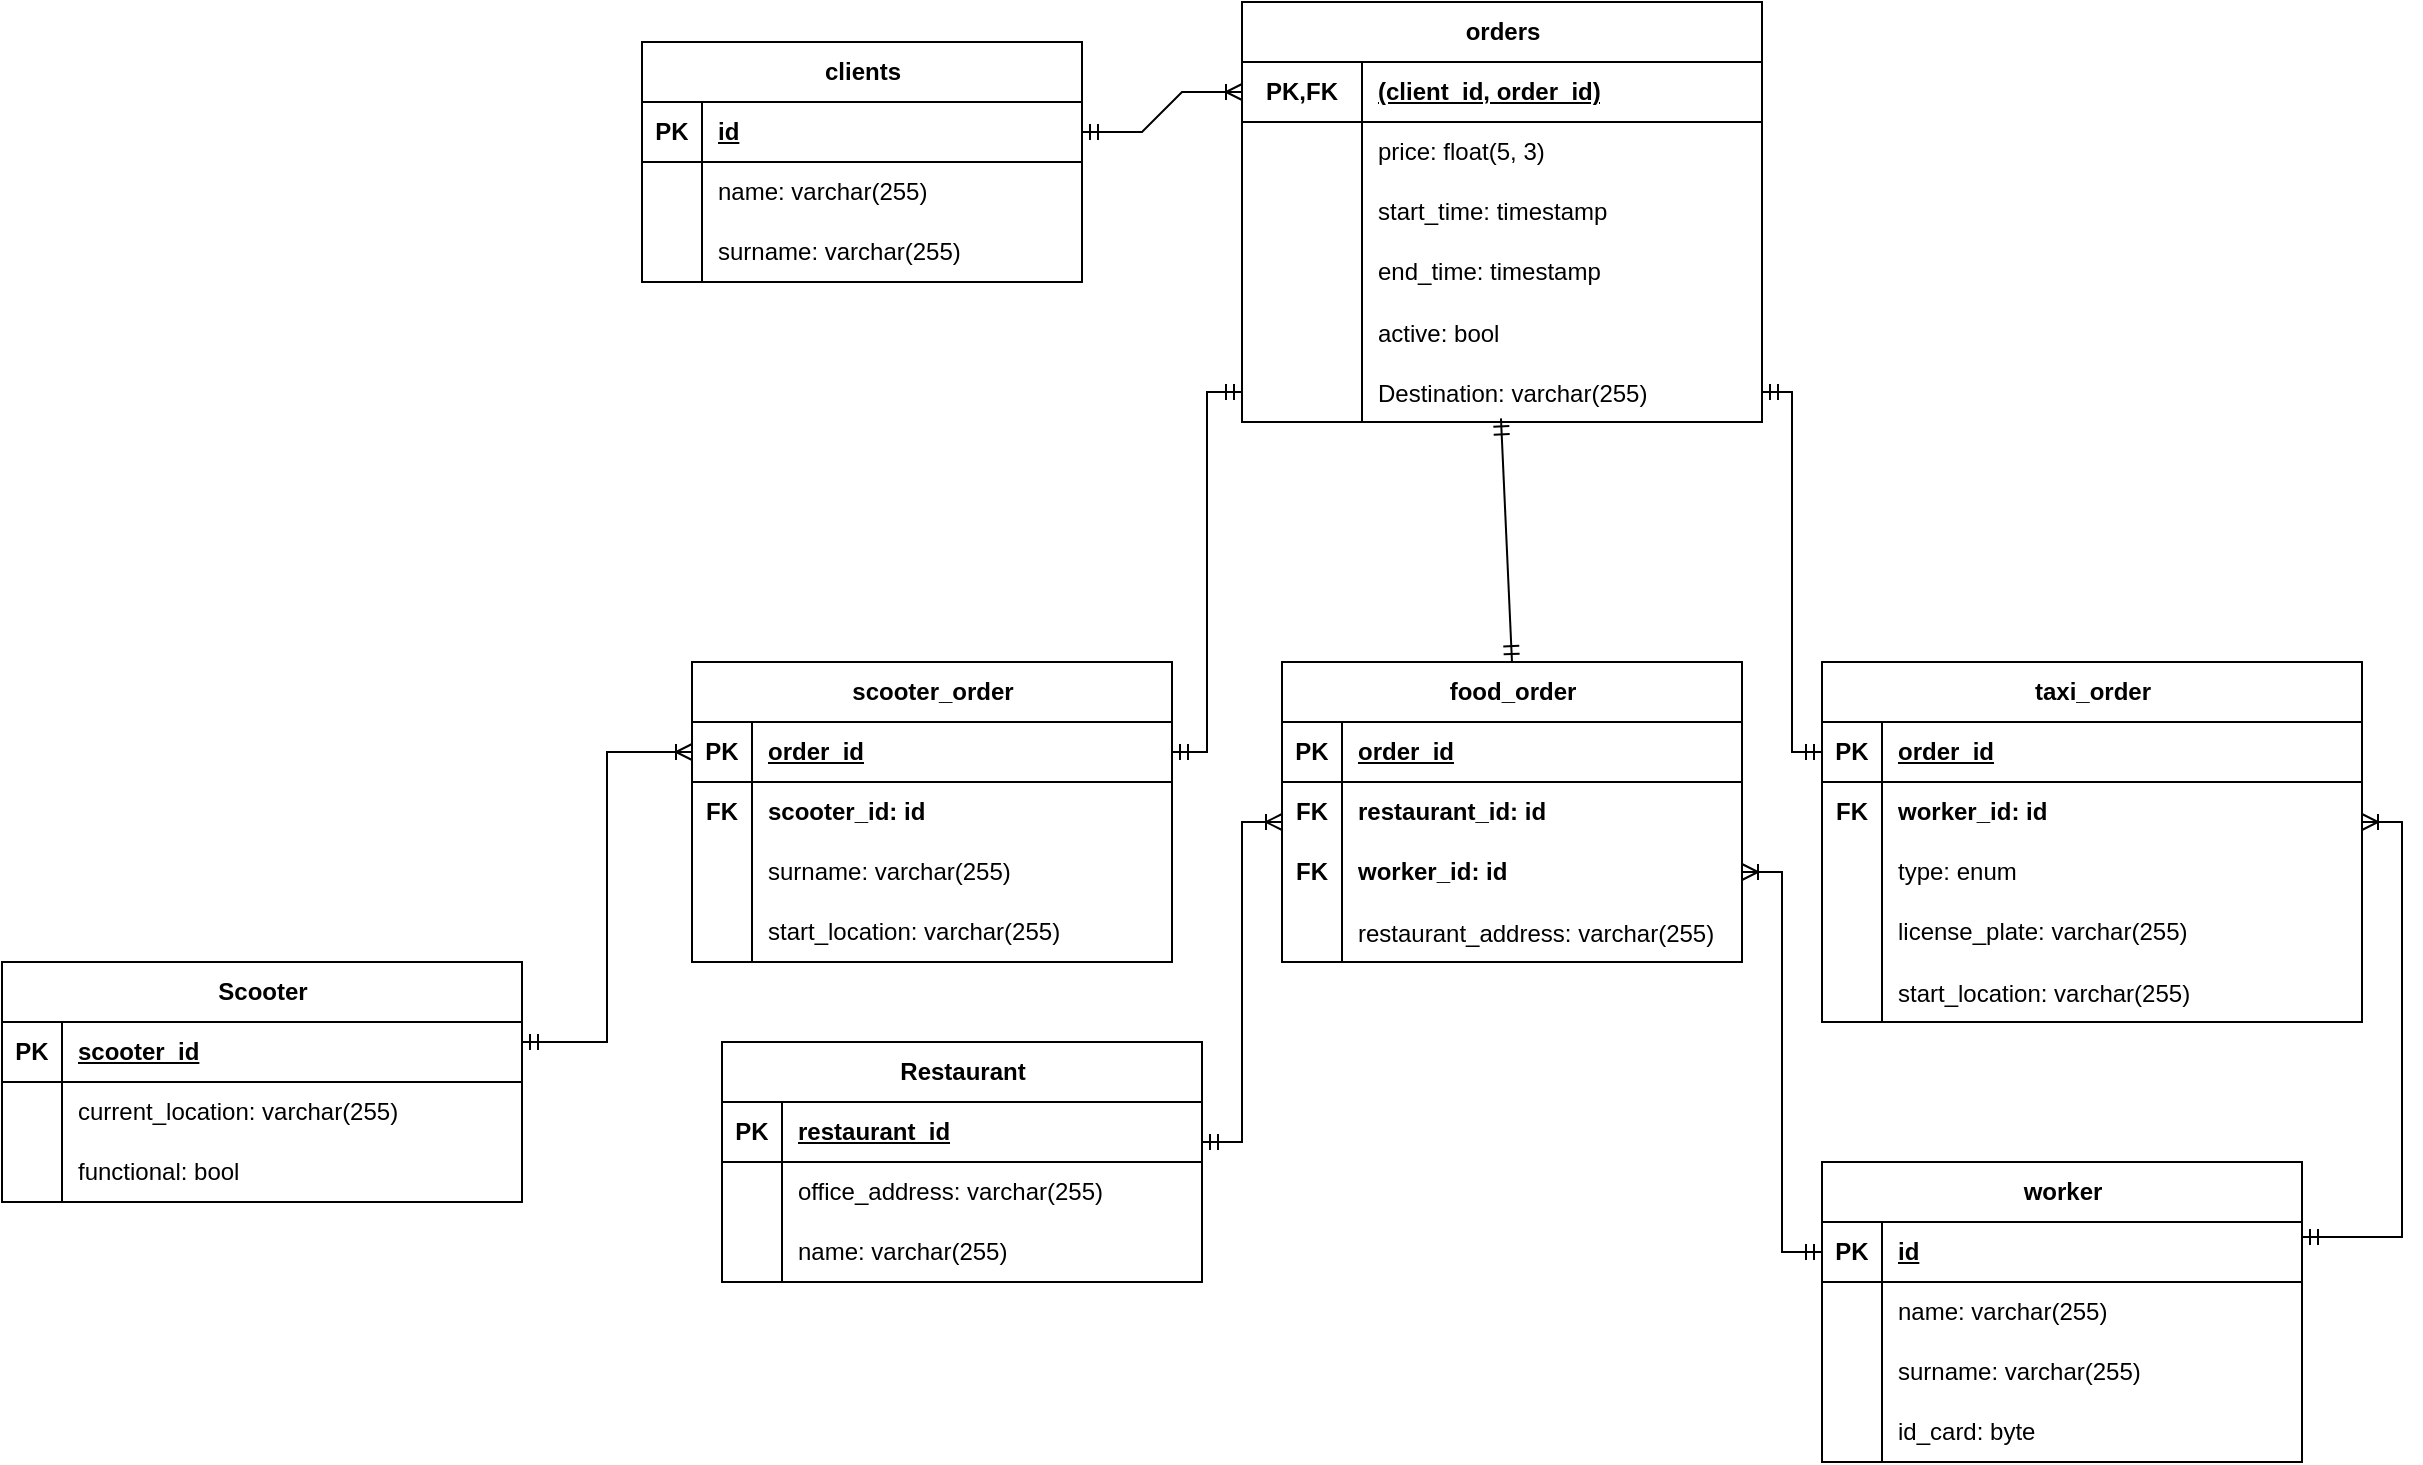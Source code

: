 <mxfile version="28.2.5">
  <diagram name="Page-1" id="EAHZrSqBlyqes8HUeqmr">
    <mxGraphModel dx="2197" dy="1157" grid="1" gridSize="10" guides="1" tooltips="1" connect="1" arrows="1" fold="1" page="1" pageScale="1" pageWidth="850" pageHeight="1100" math="0" shadow="0">
      <root>
        <mxCell id="0" />
        <mxCell id="1" parent="0" />
        <mxCell id="QbuPXV2xGlL4eEtmV7iY-1" value="clients" style="shape=table;startSize=30;container=1;collapsible=1;childLayout=tableLayout;fixedRows=1;rowLines=0;fontStyle=1;align=center;resizeLast=1;html=1;" vertex="1" parent="1">
          <mxGeometry x="160" y="90" width="220" height="120" as="geometry" />
        </mxCell>
        <mxCell id="QbuPXV2xGlL4eEtmV7iY-2" value="" style="shape=tableRow;horizontal=0;startSize=0;swimlaneHead=0;swimlaneBody=0;fillColor=none;collapsible=0;dropTarget=0;points=[[0,0.5],[1,0.5]];portConstraint=eastwest;top=0;left=0;right=0;bottom=1;" vertex="1" parent="QbuPXV2xGlL4eEtmV7iY-1">
          <mxGeometry y="30" width="220" height="30" as="geometry" />
        </mxCell>
        <mxCell id="QbuPXV2xGlL4eEtmV7iY-3" value="PK" style="shape=partialRectangle;connectable=0;fillColor=none;top=0;left=0;bottom=0;right=0;fontStyle=1;overflow=hidden;whiteSpace=wrap;html=1;" vertex="1" parent="QbuPXV2xGlL4eEtmV7iY-2">
          <mxGeometry width="30" height="30" as="geometry">
            <mxRectangle width="30" height="30" as="alternateBounds" />
          </mxGeometry>
        </mxCell>
        <mxCell id="QbuPXV2xGlL4eEtmV7iY-4" value="id" style="shape=partialRectangle;connectable=0;fillColor=none;top=0;left=0;bottom=0;right=0;align=left;spacingLeft=6;fontStyle=5;overflow=hidden;whiteSpace=wrap;html=1;" vertex="1" parent="QbuPXV2xGlL4eEtmV7iY-2">
          <mxGeometry x="30" width="190" height="30" as="geometry">
            <mxRectangle width="190" height="30" as="alternateBounds" />
          </mxGeometry>
        </mxCell>
        <mxCell id="QbuPXV2xGlL4eEtmV7iY-5" value="" style="shape=tableRow;horizontal=0;startSize=0;swimlaneHead=0;swimlaneBody=0;fillColor=none;collapsible=0;dropTarget=0;points=[[0,0.5],[1,0.5]];portConstraint=eastwest;top=0;left=0;right=0;bottom=0;" vertex="1" parent="QbuPXV2xGlL4eEtmV7iY-1">
          <mxGeometry y="60" width="220" height="30" as="geometry" />
        </mxCell>
        <mxCell id="QbuPXV2xGlL4eEtmV7iY-6" value="" style="shape=partialRectangle;connectable=0;fillColor=none;top=0;left=0;bottom=0;right=0;editable=1;overflow=hidden;whiteSpace=wrap;html=1;" vertex="1" parent="QbuPXV2xGlL4eEtmV7iY-5">
          <mxGeometry width="30" height="30" as="geometry">
            <mxRectangle width="30" height="30" as="alternateBounds" />
          </mxGeometry>
        </mxCell>
        <mxCell id="QbuPXV2xGlL4eEtmV7iY-7" value="name: varchar(255)" style="shape=partialRectangle;connectable=0;fillColor=none;top=0;left=0;bottom=0;right=0;align=left;spacingLeft=6;overflow=hidden;whiteSpace=wrap;html=1;" vertex="1" parent="QbuPXV2xGlL4eEtmV7iY-5">
          <mxGeometry x="30" width="190" height="30" as="geometry">
            <mxRectangle width="190" height="30" as="alternateBounds" />
          </mxGeometry>
        </mxCell>
        <mxCell id="QbuPXV2xGlL4eEtmV7iY-8" value="" style="shape=tableRow;horizontal=0;startSize=0;swimlaneHead=0;swimlaneBody=0;fillColor=none;collapsible=0;dropTarget=0;points=[[0,0.5],[1,0.5]];portConstraint=eastwest;top=0;left=0;right=0;bottom=0;" vertex="1" parent="QbuPXV2xGlL4eEtmV7iY-1">
          <mxGeometry y="90" width="220" height="30" as="geometry" />
        </mxCell>
        <mxCell id="QbuPXV2xGlL4eEtmV7iY-9" value="" style="shape=partialRectangle;connectable=0;fillColor=none;top=0;left=0;bottom=0;right=0;editable=1;overflow=hidden;whiteSpace=wrap;html=1;" vertex="1" parent="QbuPXV2xGlL4eEtmV7iY-8">
          <mxGeometry width="30" height="30" as="geometry">
            <mxRectangle width="30" height="30" as="alternateBounds" />
          </mxGeometry>
        </mxCell>
        <mxCell id="QbuPXV2xGlL4eEtmV7iY-10" value="surname: varchar(255)" style="shape=partialRectangle;connectable=0;fillColor=none;top=0;left=0;bottom=0;right=0;align=left;spacingLeft=6;overflow=hidden;whiteSpace=wrap;html=1;" vertex="1" parent="QbuPXV2xGlL4eEtmV7iY-8">
          <mxGeometry x="30" width="190" height="30" as="geometry">
            <mxRectangle width="190" height="30" as="alternateBounds" />
          </mxGeometry>
        </mxCell>
        <mxCell id="QbuPXV2xGlL4eEtmV7iY-14" value="orders" style="shape=table;startSize=30;container=1;collapsible=1;childLayout=tableLayout;fixedRows=1;rowLines=0;fontStyle=1;align=center;resizeLast=1;html=1;" vertex="1" parent="1">
          <mxGeometry x="460" y="70" width="260" height="210" as="geometry" />
        </mxCell>
        <mxCell id="QbuPXV2xGlL4eEtmV7iY-15" value="" style="shape=tableRow;horizontal=0;startSize=0;swimlaneHead=0;swimlaneBody=0;fillColor=none;collapsible=0;dropTarget=0;points=[[0,0.5],[1,0.5]];portConstraint=eastwest;top=0;left=0;right=0;bottom=1;" vertex="1" parent="QbuPXV2xGlL4eEtmV7iY-14">
          <mxGeometry y="30" width="260" height="30" as="geometry" />
        </mxCell>
        <mxCell id="QbuPXV2xGlL4eEtmV7iY-16" value="PK,FK" style="shape=partialRectangle;connectable=0;fillColor=none;top=0;left=0;bottom=0;right=0;fontStyle=1;overflow=hidden;whiteSpace=wrap;html=1;" vertex="1" parent="QbuPXV2xGlL4eEtmV7iY-15">
          <mxGeometry width="60" height="30" as="geometry">
            <mxRectangle width="60" height="30" as="alternateBounds" />
          </mxGeometry>
        </mxCell>
        <mxCell id="QbuPXV2xGlL4eEtmV7iY-17" value="(client_id, order_id)" style="shape=partialRectangle;connectable=0;fillColor=none;top=0;left=0;bottom=0;right=0;align=left;spacingLeft=6;fontStyle=5;overflow=hidden;whiteSpace=wrap;html=1;" vertex="1" parent="QbuPXV2xGlL4eEtmV7iY-15">
          <mxGeometry x="60" width="200" height="30" as="geometry">
            <mxRectangle width="200" height="30" as="alternateBounds" />
          </mxGeometry>
        </mxCell>
        <mxCell id="QbuPXV2xGlL4eEtmV7iY-18" value="" style="shape=tableRow;horizontal=0;startSize=0;swimlaneHead=0;swimlaneBody=0;fillColor=none;collapsible=0;dropTarget=0;points=[[0,0.5],[1,0.5]];portConstraint=eastwest;top=0;left=0;right=0;bottom=0;" vertex="1" parent="QbuPXV2xGlL4eEtmV7iY-14">
          <mxGeometry y="60" width="260" height="30" as="geometry" />
        </mxCell>
        <mxCell id="QbuPXV2xGlL4eEtmV7iY-19" value="" style="shape=partialRectangle;connectable=0;fillColor=none;top=0;left=0;bottom=0;right=0;editable=1;overflow=hidden;whiteSpace=wrap;html=1;" vertex="1" parent="QbuPXV2xGlL4eEtmV7iY-18">
          <mxGeometry width="60" height="30" as="geometry">
            <mxRectangle width="60" height="30" as="alternateBounds" />
          </mxGeometry>
        </mxCell>
        <mxCell id="QbuPXV2xGlL4eEtmV7iY-20" value="price: float(5, 3)" style="shape=partialRectangle;connectable=0;fillColor=none;top=0;left=0;bottom=0;right=0;align=left;spacingLeft=6;overflow=hidden;whiteSpace=wrap;html=1;" vertex="1" parent="QbuPXV2xGlL4eEtmV7iY-18">
          <mxGeometry x="60" width="200" height="30" as="geometry">
            <mxRectangle width="200" height="30" as="alternateBounds" />
          </mxGeometry>
        </mxCell>
        <mxCell id="QbuPXV2xGlL4eEtmV7iY-21" value="" style="shape=tableRow;horizontal=0;startSize=0;swimlaneHead=0;swimlaneBody=0;fillColor=none;collapsible=0;dropTarget=0;points=[[0,0.5],[1,0.5]];portConstraint=eastwest;top=0;left=0;right=0;bottom=0;" vertex="1" parent="QbuPXV2xGlL4eEtmV7iY-14">
          <mxGeometry y="90" width="260" height="30" as="geometry" />
        </mxCell>
        <mxCell id="QbuPXV2xGlL4eEtmV7iY-22" value="" style="shape=partialRectangle;connectable=0;fillColor=none;top=0;left=0;bottom=0;right=0;editable=1;overflow=hidden;whiteSpace=wrap;html=1;" vertex="1" parent="QbuPXV2xGlL4eEtmV7iY-21">
          <mxGeometry width="60" height="30" as="geometry">
            <mxRectangle width="60" height="30" as="alternateBounds" />
          </mxGeometry>
        </mxCell>
        <mxCell id="QbuPXV2xGlL4eEtmV7iY-23" value="start_time: timestamp" style="shape=partialRectangle;connectable=0;fillColor=none;top=0;left=0;bottom=0;right=0;align=left;spacingLeft=6;overflow=hidden;whiteSpace=wrap;html=1;" vertex="1" parent="QbuPXV2xGlL4eEtmV7iY-21">
          <mxGeometry x="60" width="200" height="30" as="geometry">
            <mxRectangle width="200" height="30" as="alternateBounds" />
          </mxGeometry>
        </mxCell>
        <mxCell id="QbuPXV2xGlL4eEtmV7iY-24" value="" style="shape=tableRow;horizontal=0;startSize=0;swimlaneHead=0;swimlaneBody=0;fillColor=none;collapsible=0;dropTarget=0;points=[[0,0.5],[1,0.5]];portConstraint=eastwest;top=0;left=0;right=0;bottom=0;" vertex="1" parent="QbuPXV2xGlL4eEtmV7iY-14">
          <mxGeometry y="120" width="260" height="30" as="geometry" />
        </mxCell>
        <mxCell id="QbuPXV2xGlL4eEtmV7iY-25" value="" style="shape=partialRectangle;connectable=0;fillColor=none;top=0;left=0;bottom=0;right=0;editable=1;overflow=hidden;whiteSpace=wrap;html=1;" vertex="1" parent="QbuPXV2xGlL4eEtmV7iY-24">
          <mxGeometry width="60" height="30" as="geometry">
            <mxRectangle width="60" height="30" as="alternateBounds" />
          </mxGeometry>
        </mxCell>
        <mxCell id="QbuPXV2xGlL4eEtmV7iY-26" value="end_time: timestamp" style="shape=partialRectangle;connectable=0;fillColor=none;top=0;left=0;bottom=0;right=0;align=left;spacingLeft=6;overflow=hidden;whiteSpace=wrap;html=1;" vertex="1" parent="QbuPXV2xGlL4eEtmV7iY-24">
          <mxGeometry x="60" width="200" height="30" as="geometry">
            <mxRectangle width="200" height="30" as="alternateBounds" />
          </mxGeometry>
        </mxCell>
        <mxCell id="QbuPXV2xGlL4eEtmV7iY-30" value="" style="shape=tableRow;horizontal=0;startSize=0;swimlaneHead=0;swimlaneBody=0;fillColor=none;collapsible=0;dropTarget=0;points=[[0,0.5],[1,0.5]];portConstraint=eastwest;top=0;left=0;right=0;bottom=0;" vertex="1" parent="QbuPXV2xGlL4eEtmV7iY-14">
          <mxGeometry y="150" width="260" height="30" as="geometry" />
        </mxCell>
        <mxCell id="QbuPXV2xGlL4eEtmV7iY-31" value="" style="shape=partialRectangle;connectable=0;fillColor=none;top=0;left=0;bottom=0;right=0;editable=1;overflow=hidden;" vertex="1" parent="QbuPXV2xGlL4eEtmV7iY-30">
          <mxGeometry width="60" height="30" as="geometry">
            <mxRectangle width="60" height="30" as="alternateBounds" />
          </mxGeometry>
        </mxCell>
        <mxCell id="QbuPXV2xGlL4eEtmV7iY-32" value="active: bool" style="shape=partialRectangle;connectable=0;fillColor=none;top=0;left=0;bottom=0;right=0;align=left;spacingLeft=6;overflow=hidden;fontStyle=0" vertex="1" parent="QbuPXV2xGlL4eEtmV7iY-30">
          <mxGeometry x="60" width="200" height="30" as="geometry">
            <mxRectangle width="200" height="30" as="alternateBounds" />
          </mxGeometry>
        </mxCell>
        <mxCell id="QbuPXV2xGlL4eEtmV7iY-52" value="" style="shape=tableRow;horizontal=0;startSize=0;swimlaneHead=0;swimlaneBody=0;fillColor=none;collapsible=0;dropTarget=0;points=[[0,0.5],[1,0.5]];portConstraint=eastwest;top=0;left=0;right=0;bottom=0;" vertex="1" parent="QbuPXV2xGlL4eEtmV7iY-14">
          <mxGeometry y="180" width="260" height="30" as="geometry" />
        </mxCell>
        <mxCell id="QbuPXV2xGlL4eEtmV7iY-53" value="" style="shape=partialRectangle;connectable=0;fillColor=none;top=0;left=0;bottom=0;right=0;editable=1;overflow=hidden;" vertex="1" parent="QbuPXV2xGlL4eEtmV7iY-52">
          <mxGeometry width="60" height="30" as="geometry">
            <mxRectangle width="60" height="30" as="alternateBounds" />
          </mxGeometry>
        </mxCell>
        <mxCell id="QbuPXV2xGlL4eEtmV7iY-54" value="Destination: varchar(255)" style="shape=partialRectangle;connectable=0;fillColor=none;top=0;left=0;bottom=0;right=0;align=left;spacingLeft=6;overflow=hidden;fontStyle=0" vertex="1" parent="QbuPXV2xGlL4eEtmV7iY-52">
          <mxGeometry x="60" width="200" height="30" as="geometry">
            <mxRectangle width="200" height="30" as="alternateBounds" />
          </mxGeometry>
        </mxCell>
        <mxCell id="QbuPXV2xGlL4eEtmV7iY-33" value="" style="edgeStyle=entityRelationEdgeStyle;fontSize=12;html=1;endArrow=ERoneToMany;startArrow=ERmandOne;rounded=0;exitX=1;exitY=0.5;exitDx=0;exitDy=0;entryX=0;entryY=0.5;entryDx=0;entryDy=0;" edge="1" parent="1" source="QbuPXV2xGlL4eEtmV7iY-2" target="QbuPXV2xGlL4eEtmV7iY-15">
          <mxGeometry width="100" height="100" relative="1" as="geometry">
            <mxPoint x="420" y="180" as="sourcePoint" />
            <mxPoint x="440" y="160" as="targetPoint" />
          </mxGeometry>
        </mxCell>
        <mxCell id="QbuPXV2xGlL4eEtmV7iY-36" value="food_order" style="shape=table;startSize=30;container=1;collapsible=1;childLayout=tableLayout;fixedRows=1;rowLines=0;fontStyle=1;align=center;resizeLast=1;html=1;" vertex="1" parent="1">
          <mxGeometry x="480" y="400" width="230" height="150" as="geometry" />
        </mxCell>
        <mxCell id="QbuPXV2xGlL4eEtmV7iY-37" value="" style="shape=tableRow;horizontal=0;startSize=0;swimlaneHead=0;swimlaneBody=0;fillColor=none;collapsible=0;dropTarget=0;points=[[0,0.5],[1,0.5]];portConstraint=eastwest;top=0;left=0;right=0;bottom=1;" vertex="1" parent="QbuPXV2xGlL4eEtmV7iY-36">
          <mxGeometry y="30" width="230" height="30" as="geometry" />
        </mxCell>
        <mxCell id="QbuPXV2xGlL4eEtmV7iY-38" value="PK" style="shape=partialRectangle;connectable=0;fillColor=none;top=0;left=0;bottom=0;right=0;fontStyle=1;overflow=hidden;whiteSpace=wrap;html=1;" vertex="1" parent="QbuPXV2xGlL4eEtmV7iY-37">
          <mxGeometry width="30.0" height="30" as="geometry">
            <mxRectangle width="30.0" height="30" as="alternateBounds" />
          </mxGeometry>
        </mxCell>
        <mxCell id="QbuPXV2xGlL4eEtmV7iY-39" value="order_id" style="shape=partialRectangle;connectable=0;fillColor=none;top=0;left=0;bottom=0;right=0;align=left;spacingLeft=6;fontStyle=5;overflow=hidden;whiteSpace=wrap;html=1;" vertex="1" parent="QbuPXV2xGlL4eEtmV7iY-37">
          <mxGeometry x="30.0" width="200.0" height="30" as="geometry">
            <mxRectangle width="200.0" height="30" as="alternateBounds" />
          </mxGeometry>
        </mxCell>
        <mxCell id="QbuPXV2xGlL4eEtmV7iY-40" value="" style="shape=tableRow;horizontal=0;startSize=0;swimlaneHead=0;swimlaneBody=0;fillColor=none;collapsible=0;dropTarget=0;points=[[0,0.5],[1,0.5]];portConstraint=eastwest;top=0;left=0;right=0;bottom=0;fontStyle=1" vertex="1" parent="QbuPXV2xGlL4eEtmV7iY-36">
          <mxGeometry y="60" width="230" height="30" as="geometry" />
        </mxCell>
        <mxCell id="QbuPXV2xGlL4eEtmV7iY-41" value="FK" style="shape=partialRectangle;connectable=0;fillColor=none;top=0;left=0;bottom=0;right=0;editable=1;overflow=hidden;whiteSpace=wrap;html=1;fontStyle=1" vertex="1" parent="QbuPXV2xGlL4eEtmV7iY-40">
          <mxGeometry width="30.0" height="30" as="geometry">
            <mxRectangle width="30.0" height="30" as="alternateBounds" />
          </mxGeometry>
        </mxCell>
        <mxCell id="QbuPXV2xGlL4eEtmV7iY-42" value="&lt;span&gt;restaurant_id: id&lt;/span&gt;" style="shape=partialRectangle;connectable=0;fillColor=none;top=0;left=0;bottom=0;right=0;align=left;spacingLeft=6;overflow=hidden;whiteSpace=wrap;html=1;fontStyle=1" vertex="1" parent="QbuPXV2xGlL4eEtmV7iY-40">
          <mxGeometry x="30.0" width="200.0" height="30" as="geometry">
            <mxRectangle width="200.0" height="30" as="alternateBounds" />
          </mxGeometry>
        </mxCell>
        <mxCell id="QbuPXV2xGlL4eEtmV7iY-43" value="" style="shape=tableRow;horizontal=0;startSize=0;swimlaneHead=0;swimlaneBody=0;fillColor=none;collapsible=0;dropTarget=0;points=[[0,0.5],[1,0.5]];portConstraint=eastwest;top=0;left=0;right=0;bottom=0;" vertex="1" parent="QbuPXV2xGlL4eEtmV7iY-36">
          <mxGeometry y="90" width="230" height="30" as="geometry" />
        </mxCell>
        <mxCell id="QbuPXV2xGlL4eEtmV7iY-44" value="&lt;b&gt;FK&lt;/b&gt;" style="shape=partialRectangle;connectable=0;fillColor=none;top=0;left=0;bottom=0;right=0;editable=1;overflow=hidden;whiteSpace=wrap;html=1;" vertex="1" parent="QbuPXV2xGlL4eEtmV7iY-43">
          <mxGeometry width="30.0" height="30" as="geometry">
            <mxRectangle width="30.0" height="30" as="alternateBounds" />
          </mxGeometry>
        </mxCell>
        <mxCell id="QbuPXV2xGlL4eEtmV7iY-45" value="&lt;b&gt;worker_id: id&lt;/b&gt;" style="shape=partialRectangle;connectable=0;fillColor=none;top=0;left=0;bottom=0;right=0;align=left;spacingLeft=6;overflow=hidden;whiteSpace=wrap;html=1;" vertex="1" parent="QbuPXV2xGlL4eEtmV7iY-43">
          <mxGeometry x="30.0" width="200.0" height="30" as="geometry">
            <mxRectangle width="200.0" height="30" as="alternateBounds" />
          </mxGeometry>
        </mxCell>
        <mxCell id="QbuPXV2xGlL4eEtmV7iY-128" value="" style="shape=tableRow;horizontal=0;startSize=0;swimlaneHead=0;swimlaneBody=0;fillColor=none;collapsible=0;dropTarget=0;points=[[0,0.5],[1,0.5]];portConstraint=eastwest;top=0;left=0;right=0;bottom=0;" vertex="1" parent="QbuPXV2xGlL4eEtmV7iY-36">
          <mxGeometry y="120" width="230" height="30" as="geometry" />
        </mxCell>
        <mxCell id="QbuPXV2xGlL4eEtmV7iY-129" value="" style="shape=partialRectangle;connectable=0;fillColor=none;top=0;left=0;bottom=0;right=0;editable=1;overflow=hidden;" vertex="1" parent="QbuPXV2xGlL4eEtmV7iY-128">
          <mxGeometry width="30.0" height="30" as="geometry">
            <mxRectangle width="30.0" height="30" as="alternateBounds" />
          </mxGeometry>
        </mxCell>
        <mxCell id="QbuPXV2xGlL4eEtmV7iY-130" value="restaurant_address: varchar(255)" style="shape=partialRectangle;connectable=0;fillColor=none;top=0;left=0;bottom=0;right=0;align=left;spacingLeft=6;overflow=hidden;" vertex="1" parent="QbuPXV2xGlL4eEtmV7iY-128">
          <mxGeometry x="30.0" width="200.0" height="30" as="geometry">
            <mxRectangle width="200.0" height="30" as="alternateBounds" />
          </mxGeometry>
        </mxCell>
        <mxCell id="QbuPXV2xGlL4eEtmV7iY-56" value="scooter_order" style="shape=table;startSize=30;container=1;collapsible=1;childLayout=tableLayout;fixedRows=1;rowLines=0;fontStyle=1;align=center;resizeLast=1;html=1;" vertex="1" parent="1">
          <mxGeometry x="185" y="400" width="240" height="150" as="geometry" />
        </mxCell>
        <mxCell id="QbuPXV2xGlL4eEtmV7iY-57" value="" style="shape=tableRow;horizontal=0;startSize=0;swimlaneHead=0;swimlaneBody=0;fillColor=none;collapsible=0;dropTarget=0;points=[[0,0.5],[1,0.5]];portConstraint=eastwest;top=0;left=0;right=0;bottom=1;" vertex="1" parent="QbuPXV2xGlL4eEtmV7iY-56">
          <mxGeometry y="30" width="240" height="30" as="geometry" />
        </mxCell>
        <mxCell id="QbuPXV2xGlL4eEtmV7iY-58" value="PK" style="shape=partialRectangle;connectable=0;fillColor=none;top=0;left=0;bottom=0;right=0;fontStyle=1;overflow=hidden;whiteSpace=wrap;html=1;" vertex="1" parent="QbuPXV2xGlL4eEtmV7iY-57">
          <mxGeometry width="30" height="30" as="geometry">
            <mxRectangle width="30" height="30" as="alternateBounds" />
          </mxGeometry>
        </mxCell>
        <mxCell id="QbuPXV2xGlL4eEtmV7iY-59" value="order_id" style="shape=partialRectangle;connectable=0;fillColor=none;top=0;left=0;bottom=0;right=0;align=left;spacingLeft=6;fontStyle=5;overflow=hidden;whiteSpace=wrap;html=1;" vertex="1" parent="QbuPXV2xGlL4eEtmV7iY-57">
          <mxGeometry x="30" width="210" height="30" as="geometry">
            <mxRectangle width="210" height="30" as="alternateBounds" />
          </mxGeometry>
        </mxCell>
        <mxCell id="QbuPXV2xGlL4eEtmV7iY-60" value="" style="shape=tableRow;horizontal=0;startSize=0;swimlaneHead=0;swimlaneBody=0;fillColor=none;collapsible=0;dropTarget=0;points=[[0,0.5],[1,0.5]];portConstraint=eastwest;top=0;left=0;right=0;bottom=0;" vertex="1" parent="QbuPXV2xGlL4eEtmV7iY-56">
          <mxGeometry y="60" width="240" height="30" as="geometry" />
        </mxCell>
        <mxCell id="QbuPXV2xGlL4eEtmV7iY-61" value="FK" style="shape=partialRectangle;connectable=0;fillColor=none;top=0;left=0;bottom=0;right=0;editable=1;overflow=hidden;whiteSpace=wrap;html=1;fontStyle=1" vertex="1" parent="QbuPXV2xGlL4eEtmV7iY-60">
          <mxGeometry width="30" height="30" as="geometry">
            <mxRectangle width="30" height="30" as="alternateBounds" />
          </mxGeometry>
        </mxCell>
        <mxCell id="QbuPXV2xGlL4eEtmV7iY-62" value="scooter_id: id" style="shape=partialRectangle;connectable=0;fillColor=none;top=0;left=0;bottom=0;right=0;align=left;spacingLeft=6;overflow=hidden;whiteSpace=wrap;html=1;fontStyle=1" vertex="1" parent="QbuPXV2xGlL4eEtmV7iY-60">
          <mxGeometry x="30" width="210" height="30" as="geometry">
            <mxRectangle width="210" height="30" as="alternateBounds" />
          </mxGeometry>
        </mxCell>
        <mxCell id="QbuPXV2xGlL4eEtmV7iY-63" value="" style="shape=tableRow;horizontal=0;startSize=0;swimlaneHead=0;swimlaneBody=0;fillColor=none;collapsible=0;dropTarget=0;points=[[0,0.5],[1,0.5]];portConstraint=eastwest;top=0;left=0;right=0;bottom=0;" vertex="1" parent="QbuPXV2xGlL4eEtmV7iY-56">
          <mxGeometry y="90" width="240" height="30" as="geometry" />
        </mxCell>
        <mxCell id="QbuPXV2xGlL4eEtmV7iY-64" value="" style="shape=partialRectangle;connectable=0;fillColor=none;top=0;left=0;bottom=0;right=0;editable=1;overflow=hidden;whiteSpace=wrap;html=1;" vertex="1" parent="QbuPXV2xGlL4eEtmV7iY-63">
          <mxGeometry width="30" height="30" as="geometry">
            <mxRectangle width="30" height="30" as="alternateBounds" />
          </mxGeometry>
        </mxCell>
        <mxCell id="QbuPXV2xGlL4eEtmV7iY-65" value="surname: varchar(255)" style="shape=partialRectangle;connectable=0;fillColor=none;top=0;left=0;bottom=0;right=0;align=left;spacingLeft=6;overflow=hidden;whiteSpace=wrap;html=1;" vertex="1" parent="QbuPXV2xGlL4eEtmV7iY-63">
          <mxGeometry x="30" width="210" height="30" as="geometry">
            <mxRectangle width="210" height="30" as="alternateBounds" />
          </mxGeometry>
        </mxCell>
        <mxCell id="QbuPXV2xGlL4eEtmV7iY-66" value="" style="shape=tableRow;horizontal=0;startSize=0;swimlaneHead=0;swimlaneBody=0;fillColor=none;collapsible=0;dropTarget=0;points=[[0,0.5],[1,0.5]];portConstraint=eastwest;top=0;left=0;right=0;bottom=0;" vertex="1" parent="QbuPXV2xGlL4eEtmV7iY-56">
          <mxGeometry y="120" width="240" height="30" as="geometry" />
        </mxCell>
        <mxCell id="QbuPXV2xGlL4eEtmV7iY-67" value="" style="shape=partialRectangle;connectable=0;fillColor=none;top=0;left=0;bottom=0;right=0;editable=1;overflow=hidden;whiteSpace=wrap;html=1;" vertex="1" parent="QbuPXV2xGlL4eEtmV7iY-66">
          <mxGeometry width="30" height="30" as="geometry">
            <mxRectangle width="30" height="30" as="alternateBounds" />
          </mxGeometry>
        </mxCell>
        <mxCell id="QbuPXV2xGlL4eEtmV7iY-68" value="start_location: varchar(255)" style="shape=partialRectangle;connectable=0;fillColor=none;top=0;left=0;bottom=0;right=0;align=left;spacingLeft=6;overflow=hidden;whiteSpace=wrap;html=1;" vertex="1" parent="QbuPXV2xGlL4eEtmV7iY-66">
          <mxGeometry x="30" width="210" height="30" as="geometry">
            <mxRectangle width="210" height="30" as="alternateBounds" />
          </mxGeometry>
        </mxCell>
        <mxCell id="QbuPXV2xGlL4eEtmV7iY-69" value="taxi_order" style="shape=table;startSize=30;container=1;collapsible=1;childLayout=tableLayout;fixedRows=1;rowLines=0;fontStyle=1;align=center;resizeLast=1;html=1;" vertex="1" parent="1">
          <mxGeometry x="750" y="400" width="270.0" height="180" as="geometry" />
        </mxCell>
        <mxCell id="QbuPXV2xGlL4eEtmV7iY-70" value="" style="shape=tableRow;horizontal=0;startSize=0;swimlaneHead=0;swimlaneBody=0;fillColor=none;collapsible=0;dropTarget=0;points=[[0,0.5],[1,0.5]];portConstraint=eastwest;top=0;left=0;right=0;bottom=1;" vertex="1" parent="QbuPXV2xGlL4eEtmV7iY-69">
          <mxGeometry y="30" width="270.0" height="30" as="geometry" />
        </mxCell>
        <mxCell id="QbuPXV2xGlL4eEtmV7iY-71" value="PK" style="shape=partialRectangle;connectable=0;fillColor=none;top=0;left=0;bottom=0;right=0;fontStyle=1;overflow=hidden;whiteSpace=wrap;html=1;" vertex="1" parent="QbuPXV2xGlL4eEtmV7iY-70">
          <mxGeometry width="30" height="30" as="geometry">
            <mxRectangle width="30" height="30" as="alternateBounds" />
          </mxGeometry>
        </mxCell>
        <mxCell id="QbuPXV2xGlL4eEtmV7iY-72" value="order_id" style="shape=partialRectangle;connectable=0;fillColor=none;top=0;left=0;bottom=0;right=0;align=left;spacingLeft=6;fontStyle=5;overflow=hidden;whiteSpace=wrap;html=1;" vertex="1" parent="QbuPXV2xGlL4eEtmV7iY-70">
          <mxGeometry x="30" width="240.0" height="30" as="geometry">
            <mxRectangle width="240.0" height="30" as="alternateBounds" />
          </mxGeometry>
        </mxCell>
        <mxCell id="QbuPXV2xGlL4eEtmV7iY-73" value="" style="shape=tableRow;horizontal=0;startSize=0;swimlaneHead=0;swimlaneBody=0;fillColor=none;collapsible=0;dropTarget=0;points=[[0,0.5],[1,0.5]];portConstraint=eastwest;top=0;left=0;right=0;bottom=0;fontStyle=1" vertex="1" parent="QbuPXV2xGlL4eEtmV7iY-69">
          <mxGeometry y="60" width="270.0" height="30" as="geometry" />
        </mxCell>
        <mxCell id="QbuPXV2xGlL4eEtmV7iY-74" value="FK" style="shape=partialRectangle;connectable=0;fillColor=none;top=0;left=0;bottom=0;right=0;editable=1;overflow=hidden;whiteSpace=wrap;html=1;fontStyle=1" vertex="1" parent="QbuPXV2xGlL4eEtmV7iY-73">
          <mxGeometry width="30" height="30" as="geometry">
            <mxRectangle width="30" height="30" as="alternateBounds" />
          </mxGeometry>
        </mxCell>
        <mxCell id="QbuPXV2xGlL4eEtmV7iY-75" value="worker_id: id" style="shape=partialRectangle;connectable=0;fillColor=none;top=0;left=0;bottom=0;right=0;align=left;spacingLeft=6;overflow=hidden;whiteSpace=wrap;html=1;fontStyle=1" vertex="1" parent="QbuPXV2xGlL4eEtmV7iY-73">
          <mxGeometry x="30" width="240.0" height="30" as="geometry">
            <mxRectangle width="240.0" height="30" as="alternateBounds" />
          </mxGeometry>
        </mxCell>
        <mxCell id="QbuPXV2xGlL4eEtmV7iY-76" value="" style="shape=tableRow;horizontal=0;startSize=0;swimlaneHead=0;swimlaneBody=0;fillColor=none;collapsible=0;dropTarget=0;points=[[0,0.5],[1,0.5]];portConstraint=eastwest;top=0;left=0;right=0;bottom=0;" vertex="1" parent="QbuPXV2xGlL4eEtmV7iY-69">
          <mxGeometry y="90" width="270.0" height="30" as="geometry" />
        </mxCell>
        <mxCell id="QbuPXV2xGlL4eEtmV7iY-77" value="" style="shape=partialRectangle;connectable=0;fillColor=none;top=0;left=0;bottom=0;right=0;editable=1;overflow=hidden;whiteSpace=wrap;html=1;" vertex="1" parent="QbuPXV2xGlL4eEtmV7iY-76">
          <mxGeometry width="30" height="30" as="geometry">
            <mxRectangle width="30" height="30" as="alternateBounds" />
          </mxGeometry>
        </mxCell>
        <mxCell id="QbuPXV2xGlL4eEtmV7iY-78" value="type: enum" style="shape=partialRectangle;connectable=0;fillColor=none;top=0;left=0;bottom=0;right=0;align=left;spacingLeft=6;overflow=hidden;whiteSpace=wrap;html=1;" vertex="1" parent="QbuPXV2xGlL4eEtmV7iY-76">
          <mxGeometry x="30" width="240.0" height="30" as="geometry">
            <mxRectangle width="240.0" height="30" as="alternateBounds" />
          </mxGeometry>
        </mxCell>
        <mxCell id="QbuPXV2xGlL4eEtmV7iY-79" value="" style="shape=tableRow;horizontal=0;startSize=0;swimlaneHead=0;swimlaneBody=0;fillColor=none;collapsible=0;dropTarget=0;points=[[0,0.5],[1,0.5]];portConstraint=eastwest;top=0;left=0;right=0;bottom=0;" vertex="1" parent="QbuPXV2xGlL4eEtmV7iY-69">
          <mxGeometry y="120" width="270.0" height="30" as="geometry" />
        </mxCell>
        <mxCell id="QbuPXV2xGlL4eEtmV7iY-80" value="" style="shape=partialRectangle;connectable=0;fillColor=none;top=0;left=0;bottom=0;right=0;editable=1;overflow=hidden;whiteSpace=wrap;html=1;" vertex="1" parent="QbuPXV2xGlL4eEtmV7iY-79">
          <mxGeometry width="30" height="30" as="geometry">
            <mxRectangle width="30" height="30" as="alternateBounds" />
          </mxGeometry>
        </mxCell>
        <mxCell id="QbuPXV2xGlL4eEtmV7iY-81" value="license_plate: varchar(255)" style="shape=partialRectangle;connectable=0;fillColor=none;top=0;left=0;bottom=0;right=0;align=left;spacingLeft=6;overflow=hidden;whiteSpace=wrap;html=1;" vertex="1" parent="QbuPXV2xGlL4eEtmV7iY-79">
          <mxGeometry x="30" width="240.0" height="30" as="geometry">
            <mxRectangle width="240.0" height="30" as="alternateBounds" />
          </mxGeometry>
        </mxCell>
        <mxCell id="QbuPXV2xGlL4eEtmV7iY-124" value="" style="shape=tableRow;horizontal=0;startSize=0;swimlaneHead=0;swimlaneBody=0;fillColor=none;collapsible=0;dropTarget=0;points=[[0,0.5],[1,0.5]];portConstraint=eastwest;top=0;left=0;right=0;bottom=0;" vertex="1" parent="QbuPXV2xGlL4eEtmV7iY-69">
          <mxGeometry y="150" width="270.0" height="30" as="geometry" />
        </mxCell>
        <mxCell id="QbuPXV2xGlL4eEtmV7iY-125" value="" style="shape=partialRectangle;connectable=0;fillColor=none;top=0;left=0;bottom=0;right=0;editable=1;overflow=hidden;" vertex="1" parent="QbuPXV2xGlL4eEtmV7iY-124">
          <mxGeometry width="30" height="30" as="geometry">
            <mxRectangle width="30" height="30" as="alternateBounds" />
          </mxGeometry>
        </mxCell>
        <mxCell id="QbuPXV2xGlL4eEtmV7iY-126" value="start_location: varchar(255)" style="shape=partialRectangle;connectable=0;fillColor=none;top=0;left=0;bottom=0;right=0;align=left;spacingLeft=6;overflow=hidden;" vertex="1" parent="QbuPXV2xGlL4eEtmV7iY-124">
          <mxGeometry x="30" width="240.0" height="30" as="geometry">
            <mxRectangle width="240.0" height="30" as="alternateBounds" />
          </mxGeometry>
        </mxCell>
        <mxCell id="QbuPXV2xGlL4eEtmV7iY-85" value="" style="edgeStyle=elbowEdgeStyle;fontSize=12;html=1;endArrow=ERmandOne;startArrow=ERmandOne;rounded=0;exitX=1;exitY=0.5;exitDx=0;exitDy=0;entryX=0;entryY=0.5;entryDx=0;entryDy=0;" edge="1" parent="1" source="QbuPXV2xGlL4eEtmV7iY-57" target="QbuPXV2xGlL4eEtmV7iY-52">
          <mxGeometry width="100" height="100" relative="1" as="geometry">
            <mxPoint x="310" y="390" as="sourcePoint" />
            <mxPoint x="550" y="300" as="targetPoint" />
          </mxGeometry>
        </mxCell>
        <mxCell id="QbuPXV2xGlL4eEtmV7iY-88" value="" style="edgeStyle=elbowEdgeStyle;fontSize=12;html=1;endArrow=ERmandOne;startArrow=ERmandOne;rounded=0;entryX=0;entryY=0.5;entryDx=0;entryDy=0;" edge="1" parent="1" target="QbuPXV2xGlL4eEtmV7iY-70">
          <mxGeometry width="100" height="100" relative="1" as="geometry">
            <mxPoint x="720" y="265" as="sourcePoint" />
            <mxPoint x="850" y="400" as="targetPoint" />
          </mxGeometry>
        </mxCell>
        <mxCell id="QbuPXV2xGlL4eEtmV7iY-86" value="" style="fontSize=12;html=1;endArrow=ERmandOne;startArrow=ERmandOne;rounded=0;exitX=0.498;exitY=0.939;exitDx=0;exitDy=0;entryX=0.5;entryY=0;entryDx=0;entryDy=0;exitPerimeter=0;movable=1;resizable=1;rotatable=1;deletable=1;editable=1;locked=0;connectable=1;strokeColor=default;" edge="1" parent="1" source="QbuPXV2xGlL4eEtmV7iY-52" target="QbuPXV2xGlL4eEtmV7iY-36">
          <mxGeometry width="100" height="100" relative="1" as="geometry">
            <mxPoint x="576.62" y="300" as="sourcePoint" />
            <mxPoint x="616.62" y="380" as="targetPoint" />
          </mxGeometry>
        </mxCell>
        <mxCell id="QbuPXV2xGlL4eEtmV7iY-90" value="Restaurant" style="shape=table;startSize=30;container=1;collapsible=1;childLayout=tableLayout;fixedRows=1;rowLines=0;fontStyle=1;align=center;resizeLast=1;html=1;" vertex="1" parent="1">
          <mxGeometry x="200" y="590" width="240" height="120" as="geometry" />
        </mxCell>
        <mxCell id="QbuPXV2xGlL4eEtmV7iY-91" value="" style="shape=tableRow;horizontal=0;startSize=0;swimlaneHead=0;swimlaneBody=0;fillColor=none;collapsible=0;dropTarget=0;points=[[0,0.5],[1,0.5]];portConstraint=eastwest;top=0;left=0;right=0;bottom=1;" vertex="1" parent="QbuPXV2xGlL4eEtmV7iY-90">
          <mxGeometry y="30" width="240" height="30" as="geometry" />
        </mxCell>
        <mxCell id="QbuPXV2xGlL4eEtmV7iY-92" value="PK" style="shape=partialRectangle;connectable=0;fillColor=none;top=0;left=0;bottom=0;right=0;fontStyle=1;overflow=hidden;whiteSpace=wrap;html=1;" vertex="1" parent="QbuPXV2xGlL4eEtmV7iY-91">
          <mxGeometry width="30" height="30" as="geometry">
            <mxRectangle width="30" height="30" as="alternateBounds" />
          </mxGeometry>
        </mxCell>
        <mxCell id="QbuPXV2xGlL4eEtmV7iY-93" value="restaurant_id" style="shape=partialRectangle;connectable=0;fillColor=none;top=0;left=0;bottom=0;right=0;align=left;spacingLeft=6;fontStyle=5;overflow=hidden;whiteSpace=wrap;html=1;" vertex="1" parent="QbuPXV2xGlL4eEtmV7iY-91">
          <mxGeometry x="30" width="210" height="30" as="geometry">
            <mxRectangle width="210" height="30" as="alternateBounds" />
          </mxGeometry>
        </mxCell>
        <mxCell id="QbuPXV2xGlL4eEtmV7iY-94" value="" style="shape=tableRow;horizontal=0;startSize=0;swimlaneHead=0;swimlaneBody=0;fillColor=none;collapsible=0;dropTarget=0;points=[[0,0.5],[1,0.5]];portConstraint=eastwest;top=0;left=0;right=0;bottom=0;" vertex="1" parent="QbuPXV2xGlL4eEtmV7iY-90">
          <mxGeometry y="60" width="240" height="30" as="geometry" />
        </mxCell>
        <mxCell id="QbuPXV2xGlL4eEtmV7iY-95" value="" style="shape=partialRectangle;connectable=0;fillColor=none;top=0;left=0;bottom=0;right=0;editable=1;overflow=hidden;whiteSpace=wrap;html=1;fontStyle=0" vertex="1" parent="QbuPXV2xGlL4eEtmV7iY-94">
          <mxGeometry width="30" height="30" as="geometry">
            <mxRectangle width="30" height="30" as="alternateBounds" />
          </mxGeometry>
        </mxCell>
        <mxCell id="QbuPXV2xGlL4eEtmV7iY-96" value="office_address: varchar(255)" style="shape=partialRectangle;connectable=0;fillColor=none;top=0;left=0;bottom=0;right=0;align=left;spacingLeft=6;overflow=hidden;whiteSpace=wrap;html=1;fontStyle=0" vertex="1" parent="QbuPXV2xGlL4eEtmV7iY-94">
          <mxGeometry x="30" width="210" height="30" as="geometry">
            <mxRectangle width="210" height="30" as="alternateBounds" />
          </mxGeometry>
        </mxCell>
        <mxCell id="QbuPXV2xGlL4eEtmV7iY-97" value="" style="shape=tableRow;horizontal=0;startSize=0;swimlaneHead=0;swimlaneBody=0;fillColor=none;collapsible=0;dropTarget=0;points=[[0,0.5],[1,0.5]];portConstraint=eastwest;top=0;left=0;right=0;bottom=0;" vertex="1" parent="QbuPXV2xGlL4eEtmV7iY-90">
          <mxGeometry y="90" width="240" height="30" as="geometry" />
        </mxCell>
        <mxCell id="QbuPXV2xGlL4eEtmV7iY-98" value="" style="shape=partialRectangle;connectable=0;fillColor=none;top=0;left=0;bottom=0;right=0;editable=1;overflow=hidden;whiteSpace=wrap;html=1;" vertex="1" parent="QbuPXV2xGlL4eEtmV7iY-97">
          <mxGeometry width="30" height="30" as="geometry">
            <mxRectangle width="30" height="30" as="alternateBounds" />
          </mxGeometry>
        </mxCell>
        <mxCell id="QbuPXV2xGlL4eEtmV7iY-99" value="name: varchar(255)" style="shape=partialRectangle;connectable=0;fillColor=none;top=0;left=0;bottom=0;right=0;align=left;spacingLeft=6;overflow=hidden;whiteSpace=wrap;html=1;" vertex="1" parent="QbuPXV2xGlL4eEtmV7iY-97">
          <mxGeometry x="30" width="210" height="30" as="geometry">
            <mxRectangle width="210" height="30" as="alternateBounds" />
          </mxGeometry>
        </mxCell>
        <mxCell id="QbuPXV2xGlL4eEtmV7iY-107" value="" style="fontSize=12;html=1;endArrow=ERoneToMany;startArrow=ERmandOne;rounded=0;edgeStyle=elbowEdgeStyle;" edge="1" parent="1">
          <mxGeometry width="100" height="100" relative="1" as="geometry">
            <mxPoint x="440.0" y="640" as="sourcePoint" />
            <mxPoint x="480.0" y="480" as="targetPoint" />
          </mxGeometry>
        </mxCell>
        <mxCell id="QbuPXV2xGlL4eEtmV7iY-108" value="worker" style="shape=table;startSize=30;container=1;collapsible=1;childLayout=tableLayout;fixedRows=1;rowLines=0;fontStyle=1;align=center;resizeLast=1;html=1;" vertex="1" parent="1">
          <mxGeometry x="750" y="650" width="240" height="150" as="geometry" />
        </mxCell>
        <mxCell id="QbuPXV2xGlL4eEtmV7iY-109" value="" style="shape=tableRow;horizontal=0;startSize=0;swimlaneHead=0;swimlaneBody=0;fillColor=none;collapsible=0;dropTarget=0;points=[[0,0.5],[1,0.5]];portConstraint=eastwest;top=0;left=0;right=0;bottom=1;" vertex="1" parent="QbuPXV2xGlL4eEtmV7iY-108">
          <mxGeometry y="30" width="240" height="30" as="geometry" />
        </mxCell>
        <mxCell id="QbuPXV2xGlL4eEtmV7iY-110" value="PK" style="shape=partialRectangle;connectable=0;fillColor=none;top=0;left=0;bottom=0;right=0;fontStyle=1;overflow=hidden;whiteSpace=wrap;html=1;" vertex="1" parent="QbuPXV2xGlL4eEtmV7iY-109">
          <mxGeometry width="30" height="30" as="geometry">
            <mxRectangle width="30" height="30" as="alternateBounds" />
          </mxGeometry>
        </mxCell>
        <mxCell id="QbuPXV2xGlL4eEtmV7iY-111" value="id" style="shape=partialRectangle;connectable=0;fillColor=none;top=0;left=0;bottom=0;right=0;align=left;spacingLeft=6;fontStyle=5;overflow=hidden;whiteSpace=wrap;html=1;" vertex="1" parent="QbuPXV2xGlL4eEtmV7iY-109">
          <mxGeometry x="30" width="210" height="30" as="geometry">
            <mxRectangle width="210" height="30" as="alternateBounds" />
          </mxGeometry>
        </mxCell>
        <mxCell id="QbuPXV2xGlL4eEtmV7iY-112" value="" style="shape=tableRow;horizontal=0;startSize=0;swimlaneHead=0;swimlaneBody=0;fillColor=none;collapsible=0;dropTarget=0;points=[[0,0.5],[1,0.5]];portConstraint=eastwest;top=0;left=0;right=0;bottom=0;" vertex="1" parent="QbuPXV2xGlL4eEtmV7iY-108">
          <mxGeometry y="60" width="240" height="30" as="geometry" />
        </mxCell>
        <mxCell id="QbuPXV2xGlL4eEtmV7iY-113" value="" style="shape=partialRectangle;connectable=0;fillColor=none;top=0;left=0;bottom=0;right=0;editable=1;overflow=hidden;whiteSpace=wrap;html=1;fontStyle=1" vertex="1" parent="QbuPXV2xGlL4eEtmV7iY-112">
          <mxGeometry width="30" height="30" as="geometry">
            <mxRectangle width="30" height="30" as="alternateBounds" />
          </mxGeometry>
        </mxCell>
        <mxCell id="QbuPXV2xGlL4eEtmV7iY-114" value="name: varchar(255)" style="shape=partialRectangle;connectable=0;fillColor=none;top=0;left=0;bottom=0;right=0;align=left;spacingLeft=6;overflow=hidden;whiteSpace=wrap;html=1;fontStyle=0" vertex="1" parent="QbuPXV2xGlL4eEtmV7iY-112">
          <mxGeometry x="30" width="210" height="30" as="geometry">
            <mxRectangle width="210" height="30" as="alternateBounds" />
          </mxGeometry>
        </mxCell>
        <mxCell id="QbuPXV2xGlL4eEtmV7iY-115" value="" style="shape=tableRow;horizontal=0;startSize=0;swimlaneHead=0;swimlaneBody=0;fillColor=none;collapsible=0;dropTarget=0;points=[[0,0.5],[1,0.5]];portConstraint=eastwest;top=0;left=0;right=0;bottom=0;" vertex="1" parent="QbuPXV2xGlL4eEtmV7iY-108">
          <mxGeometry y="90" width="240" height="30" as="geometry" />
        </mxCell>
        <mxCell id="QbuPXV2xGlL4eEtmV7iY-116" value="" style="shape=partialRectangle;connectable=0;fillColor=none;top=0;left=0;bottom=0;right=0;editable=1;overflow=hidden;whiteSpace=wrap;html=1;" vertex="1" parent="QbuPXV2xGlL4eEtmV7iY-115">
          <mxGeometry width="30" height="30" as="geometry">
            <mxRectangle width="30" height="30" as="alternateBounds" />
          </mxGeometry>
        </mxCell>
        <mxCell id="QbuPXV2xGlL4eEtmV7iY-117" value="surname: varchar(255)" style="shape=partialRectangle;connectable=0;fillColor=none;top=0;left=0;bottom=0;right=0;align=left;spacingLeft=6;overflow=hidden;whiteSpace=wrap;html=1;" vertex="1" parent="QbuPXV2xGlL4eEtmV7iY-115">
          <mxGeometry x="30" width="210" height="30" as="geometry">
            <mxRectangle width="210" height="30" as="alternateBounds" />
          </mxGeometry>
        </mxCell>
        <mxCell id="QbuPXV2xGlL4eEtmV7iY-118" value="" style="shape=tableRow;horizontal=0;startSize=0;swimlaneHead=0;swimlaneBody=0;fillColor=none;collapsible=0;dropTarget=0;points=[[0,0.5],[1,0.5]];portConstraint=eastwest;top=0;left=0;right=0;bottom=0;" vertex="1" parent="QbuPXV2xGlL4eEtmV7iY-108">
          <mxGeometry y="120" width="240" height="30" as="geometry" />
        </mxCell>
        <mxCell id="QbuPXV2xGlL4eEtmV7iY-119" value="" style="shape=partialRectangle;connectable=0;fillColor=none;top=0;left=0;bottom=0;right=0;editable=1;overflow=hidden;whiteSpace=wrap;html=1;" vertex="1" parent="QbuPXV2xGlL4eEtmV7iY-118">
          <mxGeometry width="30" height="30" as="geometry">
            <mxRectangle width="30" height="30" as="alternateBounds" />
          </mxGeometry>
        </mxCell>
        <mxCell id="QbuPXV2xGlL4eEtmV7iY-120" value="id_card: byte" style="shape=partialRectangle;connectable=0;fillColor=none;top=0;left=0;bottom=0;right=0;align=left;spacingLeft=6;overflow=hidden;whiteSpace=wrap;html=1;" vertex="1" parent="QbuPXV2xGlL4eEtmV7iY-118">
          <mxGeometry x="30" width="210" height="30" as="geometry">
            <mxRectangle width="210" height="30" as="alternateBounds" />
          </mxGeometry>
        </mxCell>
        <mxCell id="QbuPXV2xGlL4eEtmV7iY-121" value="" style="fontSize=12;html=1;endArrow=ERoneToMany;startArrow=ERmandOne;rounded=0;edgeStyle=elbowEdgeStyle;exitX=0;exitY=0.5;exitDx=0;exitDy=0;entryX=1;entryY=0.5;entryDx=0;entryDy=0;" edge="1" parent="1" source="QbuPXV2xGlL4eEtmV7iY-109" target="QbuPXV2xGlL4eEtmV7iY-43">
          <mxGeometry width="100" height="100" relative="1" as="geometry">
            <mxPoint x="740.0" y="670" as="sourcePoint" />
            <mxPoint x="700.0" y="510" as="targetPoint" />
          </mxGeometry>
        </mxCell>
        <mxCell id="QbuPXV2xGlL4eEtmV7iY-122" value="" style="fontSize=12;html=1;endArrow=ERoneToMany;startArrow=ERmandOne;rounded=0;edgeStyle=elbowEdgeStyle;exitX=1;exitY=0.25;exitDx=0;exitDy=0;" edge="1" parent="1" source="QbuPXV2xGlL4eEtmV7iY-108">
          <mxGeometry width="100" height="100" relative="1" as="geometry">
            <mxPoint x="1060" y="640" as="sourcePoint" />
            <mxPoint x="1020" y="480" as="targetPoint" />
            <Array as="points">
              <mxPoint x="1040" y="580" />
            </Array>
          </mxGeometry>
        </mxCell>
        <mxCell id="QbuPXV2xGlL4eEtmV7iY-131" value="Scooter" style="shape=table;startSize=30;container=1;collapsible=1;childLayout=tableLayout;fixedRows=1;rowLines=0;fontStyle=1;align=center;resizeLast=1;html=1;" vertex="1" parent="1">
          <mxGeometry x="-160" y="550" width="260.0" height="120" as="geometry" />
        </mxCell>
        <mxCell id="QbuPXV2xGlL4eEtmV7iY-132" value="" style="shape=tableRow;horizontal=0;startSize=0;swimlaneHead=0;swimlaneBody=0;fillColor=none;collapsible=0;dropTarget=0;points=[[0,0.5],[1,0.5]];portConstraint=eastwest;top=0;left=0;right=0;bottom=1;" vertex="1" parent="QbuPXV2xGlL4eEtmV7iY-131">
          <mxGeometry y="30" width="260.0" height="30" as="geometry" />
        </mxCell>
        <mxCell id="QbuPXV2xGlL4eEtmV7iY-133" value="PK" style="shape=partialRectangle;connectable=0;fillColor=none;top=0;left=0;bottom=0;right=0;fontStyle=1;overflow=hidden;whiteSpace=wrap;html=1;" vertex="1" parent="QbuPXV2xGlL4eEtmV7iY-132">
          <mxGeometry width="30" height="30" as="geometry">
            <mxRectangle width="30" height="30" as="alternateBounds" />
          </mxGeometry>
        </mxCell>
        <mxCell id="QbuPXV2xGlL4eEtmV7iY-134" value="scooter_id" style="shape=partialRectangle;connectable=0;fillColor=none;top=0;left=0;bottom=0;right=0;align=left;spacingLeft=6;fontStyle=5;overflow=hidden;whiteSpace=wrap;html=1;" vertex="1" parent="QbuPXV2xGlL4eEtmV7iY-132">
          <mxGeometry x="30" width="230.0" height="30" as="geometry">
            <mxRectangle width="230.0" height="30" as="alternateBounds" />
          </mxGeometry>
        </mxCell>
        <mxCell id="QbuPXV2xGlL4eEtmV7iY-135" value="" style="shape=tableRow;horizontal=0;startSize=0;swimlaneHead=0;swimlaneBody=0;fillColor=none;collapsible=0;dropTarget=0;points=[[0,0.5],[1,0.5]];portConstraint=eastwest;top=0;left=0;right=0;bottom=0;" vertex="1" parent="QbuPXV2xGlL4eEtmV7iY-131">
          <mxGeometry y="60" width="260.0" height="30" as="geometry" />
        </mxCell>
        <mxCell id="QbuPXV2xGlL4eEtmV7iY-136" value="" style="shape=partialRectangle;connectable=0;fillColor=none;top=0;left=0;bottom=0;right=0;editable=1;overflow=hidden;whiteSpace=wrap;html=1;fontStyle=0" vertex="1" parent="QbuPXV2xGlL4eEtmV7iY-135">
          <mxGeometry width="30" height="30" as="geometry">
            <mxRectangle width="30" height="30" as="alternateBounds" />
          </mxGeometry>
        </mxCell>
        <mxCell id="QbuPXV2xGlL4eEtmV7iY-137" value="current_location: varchar(255)" style="shape=partialRectangle;connectable=0;fillColor=none;top=0;left=0;bottom=0;right=0;align=left;spacingLeft=6;overflow=hidden;whiteSpace=wrap;html=1;fontStyle=0" vertex="1" parent="QbuPXV2xGlL4eEtmV7iY-135">
          <mxGeometry x="30" width="230.0" height="30" as="geometry">
            <mxRectangle width="230.0" height="30" as="alternateBounds" />
          </mxGeometry>
        </mxCell>
        <mxCell id="QbuPXV2xGlL4eEtmV7iY-138" value="" style="shape=tableRow;horizontal=0;startSize=0;swimlaneHead=0;swimlaneBody=0;fillColor=none;collapsible=0;dropTarget=0;points=[[0,0.5],[1,0.5]];portConstraint=eastwest;top=0;left=0;right=0;bottom=0;" vertex="1" parent="QbuPXV2xGlL4eEtmV7iY-131">
          <mxGeometry y="90" width="260.0" height="30" as="geometry" />
        </mxCell>
        <mxCell id="QbuPXV2xGlL4eEtmV7iY-139" value="" style="shape=partialRectangle;connectable=0;fillColor=none;top=0;left=0;bottom=0;right=0;editable=1;overflow=hidden;whiteSpace=wrap;html=1;" vertex="1" parent="QbuPXV2xGlL4eEtmV7iY-138">
          <mxGeometry width="30" height="30" as="geometry">
            <mxRectangle width="30" height="30" as="alternateBounds" />
          </mxGeometry>
        </mxCell>
        <mxCell id="QbuPXV2xGlL4eEtmV7iY-140" value="functional: bool" style="shape=partialRectangle;connectable=0;fillColor=none;top=0;left=0;bottom=0;right=0;align=left;spacingLeft=6;overflow=hidden;whiteSpace=wrap;html=1;" vertex="1" parent="QbuPXV2xGlL4eEtmV7iY-138">
          <mxGeometry x="30" width="230.0" height="30" as="geometry">
            <mxRectangle width="230.0" height="30" as="alternateBounds" />
          </mxGeometry>
        </mxCell>
        <mxCell id="QbuPXV2xGlL4eEtmV7iY-141" value="" style="fontSize=12;html=1;endArrow=ERoneToMany;startArrow=ERmandOne;rounded=0;edgeStyle=elbowEdgeStyle;entryX=0;entryY=0.5;entryDx=0;entryDy=0;" edge="1" parent="1" target="QbuPXV2xGlL4eEtmV7iY-57">
          <mxGeometry width="100" height="100" relative="1" as="geometry">
            <mxPoint x="100" y="590" as="sourcePoint" />
            <mxPoint x="140" y="430" as="targetPoint" />
          </mxGeometry>
        </mxCell>
      </root>
    </mxGraphModel>
  </diagram>
</mxfile>

